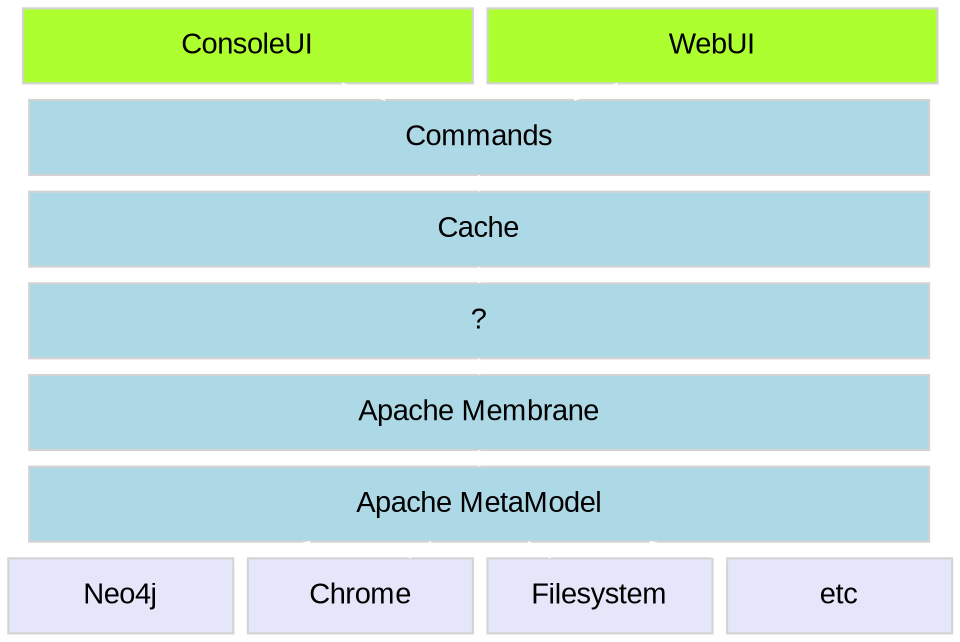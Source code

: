 graph layers {

  // styles
  rankdir=TB; // top to bottom
  nodesep=0.1;
  ranksep=0.1;
  node [ shape=box, color=lightgray, fillcolor=lightblue, style=filled, fontname=Arial, width=6, height=0.5 ]; // default
  edge [ color=white, fontcolor=white ]; // default

  // nodes
  consoleui [ label="ConsoleUI", fillcolor=greenyellow, width=3 ];
  webui [ label="WebUI", fillcolor=greenyellow, width=3 ];
  commands [ label="Commands" ];
  cache [ label="Cache" ];
  sql [ label="?" ];
  membrane [ label="Apache Membrane" ];
  metamodel [ label="Apache MetaModel" ];
  neo4j [ label="Neo4j", fillcolor=lavender, width=1.5 ];
  bookmarks [ label="Chrome", fillcolor=lavender, width=1.5 ];
  filesys [ label="Filesystem", fillcolor=lavender, width=1.5 ];
  etc [ label="etc", fillcolor=lavender, width=1.5 ];

  // edges
  consoleui -- commands;
  webui -- commands;
  commands -- cache;
  cache -- sql;
  sql -- membrane;
  membrane -- metamodel;
  metamodel -- neo4j;
  metamodel -- bookmarks;
  metamodel -- filesys;
  metamodel -- etc;
}
